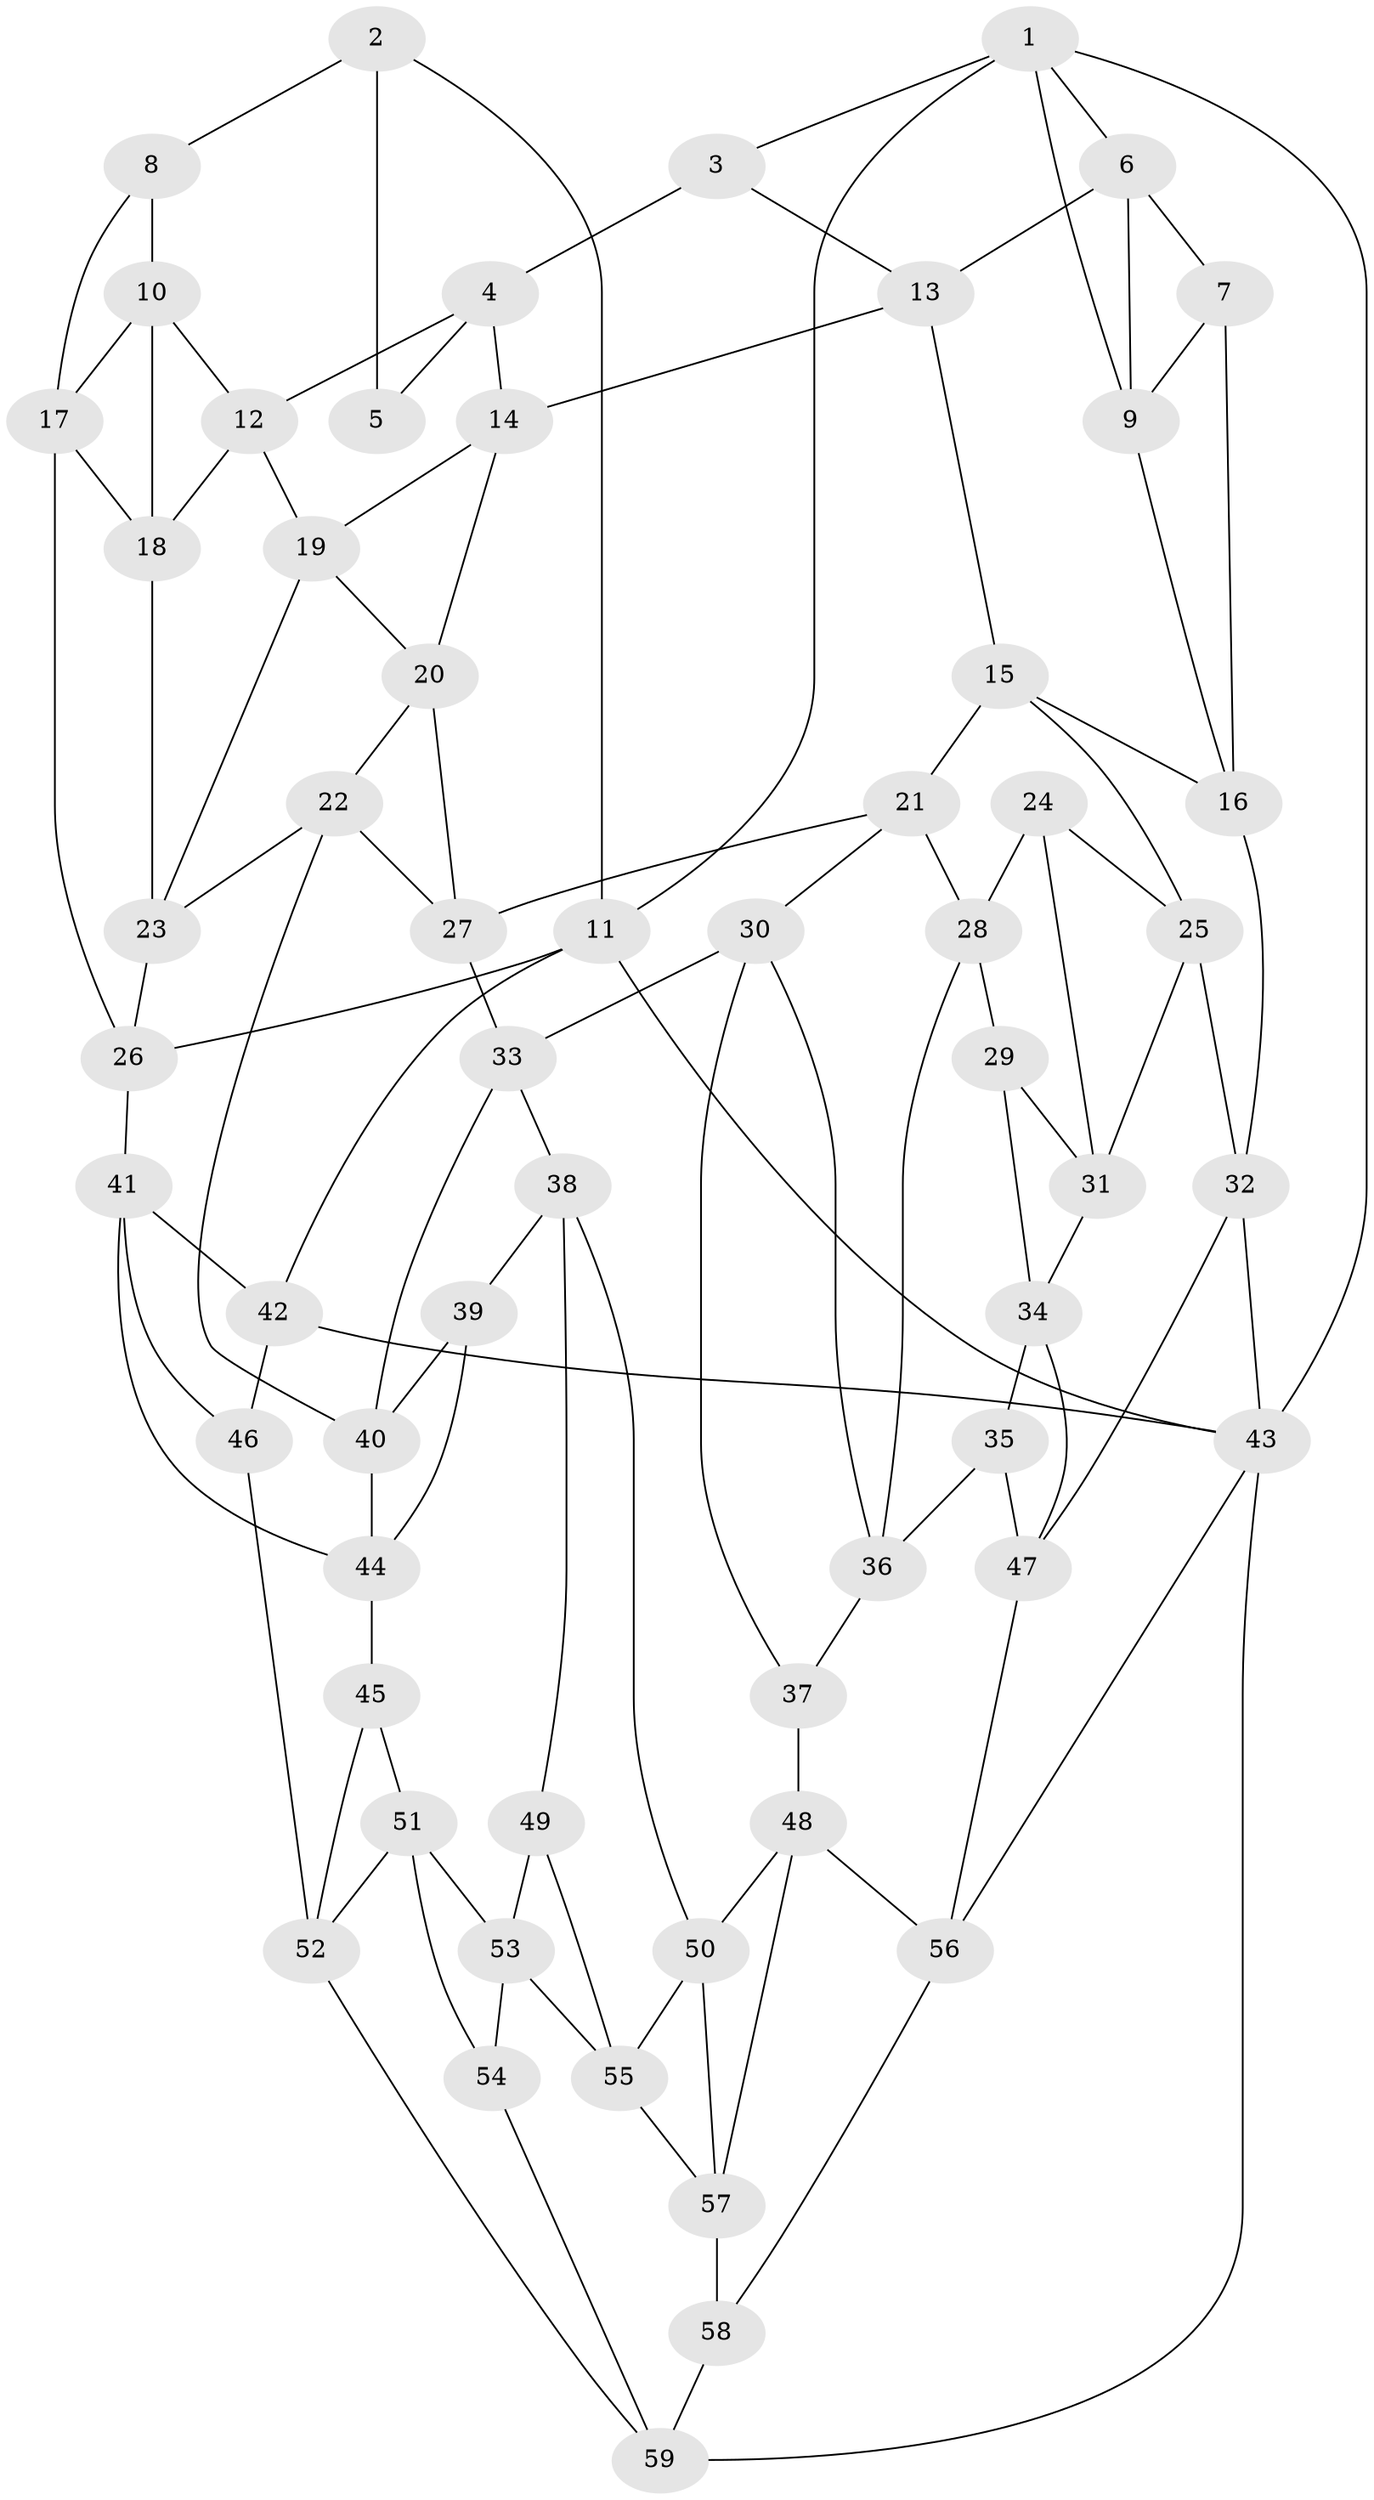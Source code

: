// original degree distribution, {3: 0.01694915254237288, 4: 0.2288135593220339, 6: 0.211864406779661, 5: 0.5423728813559322}
// Generated by graph-tools (version 1.1) at 2025/03/03/09/25 03:03:15]
// undirected, 59 vertices, 112 edges
graph export_dot {
graph [start="1"]
  node [color=gray90,style=filled];
  1;
  2;
  3;
  4;
  5;
  6;
  7;
  8;
  9;
  10;
  11;
  12;
  13;
  14;
  15;
  16;
  17;
  18;
  19;
  20;
  21;
  22;
  23;
  24;
  25;
  26;
  27;
  28;
  29;
  30;
  31;
  32;
  33;
  34;
  35;
  36;
  37;
  38;
  39;
  40;
  41;
  42;
  43;
  44;
  45;
  46;
  47;
  48;
  49;
  50;
  51;
  52;
  53;
  54;
  55;
  56;
  57;
  58;
  59;
  1 -- 3 [weight=1.0];
  1 -- 6 [weight=1.0];
  1 -- 9 [weight=1.0];
  1 -- 11 [weight=1.0];
  1 -- 43 [weight=1.0];
  2 -- 5 [weight=1.0];
  2 -- 8 [weight=1.0];
  2 -- 11 [weight=1.0];
  3 -- 4 [weight=1.0];
  3 -- 13 [weight=1.0];
  4 -- 5 [weight=1.0];
  4 -- 12 [weight=1.0];
  4 -- 14 [weight=1.0];
  6 -- 7 [weight=1.0];
  6 -- 9 [weight=1.0];
  6 -- 13 [weight=1.0];
  7 -- 9 [weight=1.0];
  7 -- 16 [weight=1.0];
  8 -- 10 [weight=1.0];
  8 -- 17 [weight=1.0];
  9 -- 16 [weight=1.0];
  10 -- 12 [weight=1.0];
  10 -- 17 [weight=1.0];
  10 -- 18 [weight=1.0];
  11 -- 26 [weight=1.0];
  11 -- 42 [weight=1.0];
  11 -- 43 [weight=1.0];
  12 -- 18 [weight=1.0];
  12 -- 19 [weight=1.0];
  13 -- 14 [weight=1.0];
  13 -- 15 [weight=1.0];
  14 -- 19 [weight=1.0];
  14 -- 20 [weight=1.0];
  15 -- 16 [weight=1.0];
  15 -- 21 [weight=1.0];
  15 -- 25 [weight=1.0];
  16 -- 32 [weight=1.0];
  17 -- 18 [weight=1.0];
  17 -- 26 [weight=1.0];
  18 -- 23 [weight=1.0];
  19 -- 20 [weight=1.0];
  19 -- 23 [weight=1.0];
  20 -- 22 [weight=1.0];
  20 -- 27 [weight=1.0];
  21 -- 27 [weight=1.0];
  21 -- 28 [weight=1.0];
  21 -- 30 [weight=1.0];
  22 -- 23 [weight=1.0];
  22 -- 27 [weight=1.0];
  22 -- 40 [weight=1.0];
  23 -- 26 [weight=1.0];
  24 -- 25 [weight=1.0];
  24 -- 28 [weight=1.0];
  24 -- 31 [weight=1.0];
  25 -- 31 [weight=1.0];
  25 -- 32 [weight=1.0];
  26 -- 41 [weight=1.0];
  27 -- 33 [weight=1.0];
  28 -- 29 [weight=1.0];
  28 -- 36 [weight=1.0];
  29 -- 31 [weight=1.0];
  29 -- 34 [weight=1.0];
  30 -- 33 [weight=1.0];
  30 -- 36 [weight=1.0];
  30 -- 37 [weight=1.0];
  31 -- 34 [weight=1.0];
  32 -- 43 [weight=1.0];
  32 -- 47 [weight=1.0];
  33 -- 38 [weight=1.0];
  33 -- 40 [weight=1.0];
  34 -- 35 [weight=1.0];
  34 -- 47 [weight=1.0];
  35 -- 36 [weight=1.0];
  35 -- 47 [weight=1.0];
  36 -- 37 [weight=1.0];
  37 -- 48 [weight=1.0];
  38 -- 39 [weight=1.0];
  38 -- 49 [weight=1.0];
  38 -- 50 [weight=1.0];
  39 -- 40 [weight=1.0];
  39 -- 44 [weight=1.0];
  40 -- 44 [weight=1.0];
  41 -- 42 [weight=1.0];
  41 -- 44 [weight=1.0];
  41 -- 46 [weight=1.0];
  42 -- 43 [weight=1.0];
  42 -- 46 [weight=1.0];
  43 -- 56 [weight=1.0];
  43 -- 59 [weight=1.0];
  44 -- 45 [weight=1.0];
  45 -- 51 [weight=1.0];
  45 -- 52 [weight=1.0];
  46 -- 52 [weight=1.0];
  47 -- 56 [weight=1.0];
  48 -- 50 [weight=1.0];
  48 -- 56 [weight=1.0];
  48 -- 57 [weight=1.0];
  49 -- 53 [weight=1.0];
  49 -- 55 [weight=1.0];
  50 -- 55 [weight=1.0];
  50 -- 57 [weight=1.0];
  51 -- 52 [weight=1.0];
  51 -- 53 [weight=1.0];
  51 -- 54 [weight=1.0];
  52 -- 59 [weight=1.0];
  53 -- 54 [weight=1.0];
  53 -- 55 [weight=1.0];
  54 -- 59 [weight=1.0];
  55 -- 57 [weight=1.0];
  56 -- 58 [weight=1.0];
  57 -- 58 [weight=1.0];
  58 -- 59 [weight=1.0];
}
